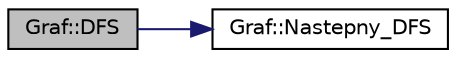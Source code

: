digraph G
{
  edge [fontname="Helvetica",fontsize="10",labelfontname="Helvetica",labelfontsize="10"];
  node [fontname="Helvetica",fontsize="10",shape=record];
  rankdir="LR";
  Node1 [label="Graf::DFS",height=0.2,width=0.4,color="black", fillcolor="grey75", style="filled" fontcolor="black"];
  Node1 -> Node2 [color="midnightblue",fontsize="10",style="solid",fontname="Helvetica"];
  Node2 [label="Graf::Nastepny_DFS",height=0.2,width=0.4,color="black", fillcolor="white", style="filled",URL="$class_graf.html#a305624fe0009aab3fbbcb1a849de3786",tooltip="Funkcja pomocnicza dla algorytmu DFS."];
}
